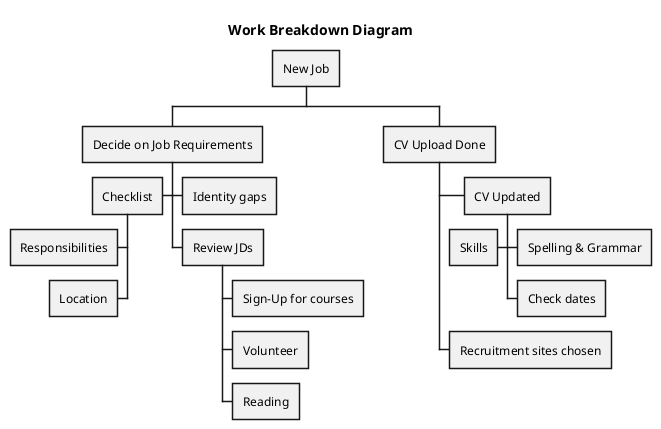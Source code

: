 @startwbs

!if %variable_exists("$THEME")
title Work Breakdown Diagram - $THEME theme
!else
title Work Breakdown Diagram
!endif


+ New Job
++ Decide on Job Requirements
+++ Identity gaps
+++ Review JDs
++++ Sign-Up for courses
++++ Volunteer
++++ Reading
++- Checklist
+++- Responsibilities
+++- Location
++ CV Upload Done
+++ CV Updated
++++ Spelling & Grammar
++++ Check dates
---- Skills
+++ Recruitment sites chosen
@endwbs